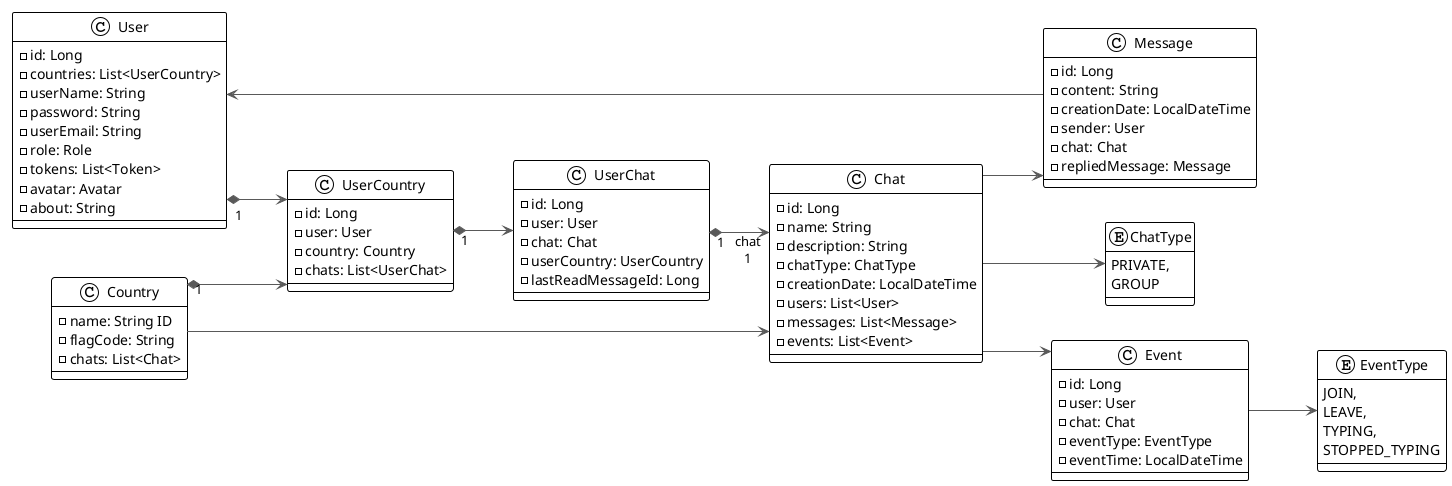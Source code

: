 @startuml

!theme plain
left to right direction
skinparam linetype ortho

class User {
  - id: Long
  - countries: List<UserCountry>
  - userName: String
  - password: String
  - userEmail: String
  - role: Role
  - tokens: List<Token>
  - avatar: Avatar
  - about: String
}

class UserCountry {
  - id: Long
  - user: User
  - country: Country
  - chats: List<UserChat>
}

class UserChat {
  - id: Long
  - user: User
  - chat: Chat
  - userCountry: UserCountry
  - lastReadMessageId: Long
}

class Country {
  - name: String ID
  - flagCode: String
  - chats: List<Chat>
}

class Chat {
  - id: Long
  - name: String
  - description: String
  - chatType: ChatType
  - creationDate: LocalDateTime
  - users: List<User>
  - messages: List<Message>
  - events: List<Event>
}

enum ChatType {
  PRIVATE,
  GROUP
}

class Message {
  - id: Long
  - content: String
  - creationDate: LocalDateTime
  - sender: User
  - chat: Chat
  - repliedMessage: Message
}

class Event {
  - id: Long
  - user: User
  - chat: Chat
  - eventType: EventType
  - eventTime: LocalDateTime
}

enum EventType {
  JOIN,
  LEAVE,
  TYPING,
  STOPPED_TYPING
}


Message -[#595959,plain]-> User

Chat -[#595959,plain]-> Message
Chat -[#595959,plain]-> Event
Country -[#595959,plain]-> Chat

User  "1" *-[#595959,plain]->  UserCountry
UserCountry  "1" *-[#595959,plain]-> UserChat

Country  "1" *-[#595959,plain]-> UserCountry
UserChat     "1" *-[#595959,plain]-> "chat\n1" Chat

Event -[#595959,plain]-> EventType
Chat -[#595959,plain]-> ChatType

@enduml
